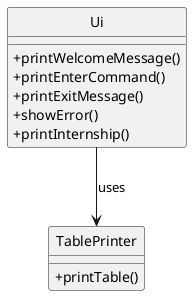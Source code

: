 @startuml
hide circle
skinparam classAttributeIconSize 0

class Ui {
  + printWelcomeMessage()
  + printEnterCommand()
  + printExitMessage()
  + showError()
  + printInternship()
}

class TablePrinter {
  + printTable()
}

Ui --> TablePrinter : uses

@enduml


